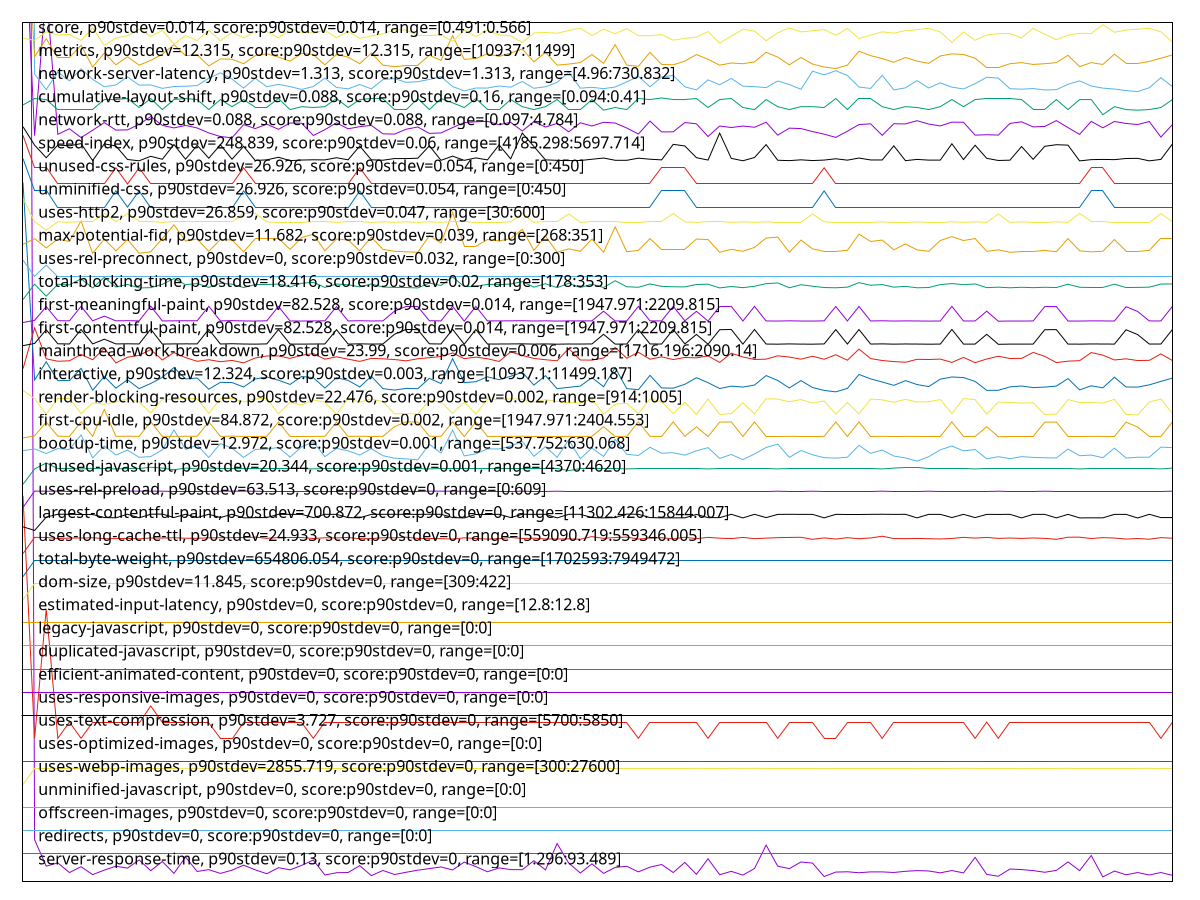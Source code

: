 reset
set terminal svg size 640, 4440 enhanced background rgb 'white'
set output "reprap/correlation/pages+cached/correlation.svg"

$serverResponseTimeP90Stdev013ScoreP90Stdev0Range129693489 <<EOF
0 119.93116883116885
1 1.8077922077922082
2 0.6649350649350649
3 0.805194805194805
4 0.3870129870129869
5 0.6415584415584418
6 0.2974025974025974
7 0.49350649350649356
8 0.6636363636363637
9 0.5792207792207793
10 0.933766233766234
11 0.468831168831169
12 0.8662337662337665
13 0.35064935064935054
14 1.0610389610389612
15 0.43376623376623374
16 0.5142857142857143
17 0.3493506493506494
18 0.49090909090909096
19 0.7077922077922079
20 0.503896103896104
21 0.33636363636363636
22 0.5974025974025976
23 0.5051948051948051
24 0.6974025974025972
25 0.9298701298701295
26 0.28181818181818175
27 0.37922077922077946
28 0.38961038961038985
29 0.6870129870129874
30 0.25454545454545463
31 0.4779220779220779
32 0.3025974025974026
33 0.40000000000000024
34 0.4896103896103898
35 0.5584415584415585
36 0.6298701298701299
37 0.4999999999999999
38 0.8402597402597405
39 0.6441558441558444
40 0.42207792207792216
41 0.5883116883116886
42 0.5155844155844155
43 0.5103896103896106
44 0.9000000000000001
45 0.5012987012987014
46 1.642857142857143
47 0.7987012987012989
48 0.36623376623376613
49 0.7636363636363637
50 0.35064935064935054
51 0.6090909090909091
52 0.6584415584415585
53 0.41688311688311697
54 0.6220779220779221
55 0.7363636363636361
56 0.3896103896103895
57 0.8272727272727272
58 0.3103896103896104
59 0.9844155844155849
60 0.2935064935064933
61 0.44025974025974013
62 0.27662337662337655
63 0.5623376623376626
64 1.5766233766233766
65 0.6636363636363637
66 0.5571428571428572
67 0.8467532467532466
68 0.7961038961038962
69 0.21428571428571416
70 0.4077922077922077
71 0.42077922077922103
72 0.3792207792207791
73 0.41688311688311697
74 0.4155844155844155
75 0.390909090909091
76 0.44155844155844154
77 0.4714285714285716
78 0.4558441558441557
79 0.37532467532467506
80 0.4740259740259739
81 0.37142857142857133
82 1.0441558441558445
83 0.3077922077922078
84 0.22857142857142862
85 0.54025974025974
86 0.5155844155844158
87 0.47272727272727244
88 0.3999999999999999
89 0.4818181818181817
90 0.848051948051948
91 0.4714285714285716
92 1.1259740259740258
93 0.2
94 0.4519480519480522
95 0.290909090909091
96 0.38831168831168805
97 0.2805194805194806
98 0.3883116883116884
99 0.26623376623376616
EOF

$redirectsP90Stdev0ScoreP90Stdev0Range00 <<EOF
0 1.2
1 1.2
2 1.2
3 1.2
4 1.2
5 1.2
6 1.2
7 1.2
8 1.2
9 1.2
10 1.2
11 1.2
12 1.2
13 1.2
14 1.2
15 1.2
16 1.2
17 1.2
18 1.2
19 1.2
20 1.2
21 1.2
22 1.2
23 1.2
24 1.2
25 1.2
26 1.2
27 1.2
28 1.2
29 1.2
30 1.2
31 1.2
32 1.2
33 1.2
34 1.2
35 1.2
36 1.2
37 1.2
38 1.2
39 1.2
40 1.2
41 1.2
42 1.2
43 1.2
44 1.2
45 1.2
46 1.2
47 1.2
48 1.2
49 1.2
50 1.2
51 1.2
52 1.2
53 1.2
54 1.2
55 1.2
56 1.2
57 1.2
58 1.2
59 1.2
60 1.2
61 1.2
62 1.2
63 1.2
64 1.2
65 1.2
66 1.2
67 1.2
68 1.2
69 1.2
70 1.2
71 1.2
72 1.2
73 1.2
74 1.2
75 1.2
76 1.2
77 1.2
78 1.2
79 1.2
80 1.2
81 1.2
82 1.2
83 1.2
84 1.2
85 1.2
86 1.2
87 1.2
88 1.2
89 1.2
90 1.2
91 1.2
92 1.2
93 1.2
94 1.2
95 1.2
96 1.2
97 1.2
98 1.2
99 1.2
EOF

$offscreenImagesP90Stdev0ScoreP90Stdev0Range00 <<EOF
0 2.2
1 2.2
2 2.2
3 2.2
4 2.2
5 2.2
6 2.2
7 2.2
8 2.2
9 2.2
10 2.2
11 2.2
12 2.2
13 2.2
14 2.2
15 2.2
16 2.2
17 2.2
18 2.2
19 2.2
20 2.2
21 2.2
22 2.2
23 2.2
24 2.2
25 2.2
26 2.2
27 2.2
28 2.2
29 2.2
30 2.2
31 2.2
32 2.2
33 2.2
34 2.2
35 2.2
36 2.2
37 2.2
38 2.2
39 2.2
40 2.2
41 2.2
42 2.2
43 2.2
44 2.2
45 2.2
46 2.2
47 2.2
48 2.2
49 2.2
50 2.2
51 2.2
52 2.2
53 2.2
54 2.2
55 2.2
56 2.2
57 2.2
58 2.2
59 2.2
60 2.2
61 2.2
62 2.2
63 2.2
64 2.2
65 2.2
66 2.2
67 2.2
68 2.2
69 2.2
70 2.2
71 2.2
72 2.2
73 2.2
74 2.2
75 2.2
76 2.2
77 2.2
78 2.2
79 2.2
80 2.2
81 2.2
82 2.2
83 2.2
84 2.2
85 2.2
86 2.2
87 2.2
88 2.2
89 2.2
90 2.2
91 2.2
92 2.2
93 2.2
94 2.2
95 2.2
96 2.2
97 2.2
98 2.2
99 2.2
EOF

$unminifiedJavascriptP90Stdev0ScoreP90Stdev0Range00 <<EOF
0 3.2
1 3.2
2 3.2
3 3.2
4 3.2
5 3.2
6 3.2
7 3.2
8 3.2
9 3.2
10 3.2
11 3.2
12 3.2
13 3.2
14 3.2
15 3.2
16 3.2
17 3.2
18 3.2
19 3.2
20 3.2
21 3.2
22 3.2
23 3.2
24 3.2
25 3.2
26 3.2
27 3.2
28 3.2
29 3.2
30 3.2
31 3.2
32 3.2
33 3.2
34 3.2
35 3.2
36 3.2
37 3.2
38 3.2
39 3.2
40 3.2
41 3.2
42 3.2
43 3.2
44 3.2
45 3.2
46 3.2
47 3.2
48 3.2
49 3.2
50 3.2
51 3.2
52 3.2
53 3.2
54 3.2
55 3.2
56 3.2
57 3.2
58 3.2
59 3.2
60 3.2
61 3.2
62 3.2
63 3.2
64 3.2
65 3.2
66 3.2
67 3.2
68 3.2
69 3.2
70 3.2
71 3.2
72 3.2
73 3.2
74 3.2
75 3.2
76 3.2
77 3.2
78 3.2
79 3.2
80 3.2
81 3.2
82 3.2
83 3.2
84 3.2
85 3.2
86 3.2
87 3.2
88 3.2
89 3.2
90 3.2
91 3.2
92 3.2
93 3.2
94 3.2
95 3.2
96 3.2
97 3.2
98 3.2
99 3.2
EOF

$usesWebpImagesP90Stdev2855719ScoreP90Stdev0Range30027600 <<EOF
0 4.2
1 4.9
2 4.9
3 4.9
4 4.9
5 4.9
6 4.9
7 4.8961538461538465
8 4.8961538461538465
9 4.9
10 4.8961538461538465
11 4.9
12 4.9
13 4.8961538461538465
14 4.9
15 4.8961538461538465
16 4.9
17 4.8961538461538465
18 4.9
19 4.8961538461538465
20 4.8961538461538465
21 4.8961538461538465
22 4.9
23 4.9
24 4.9
25 4.8961538461538465
26 4.9
27 4.9
28 4.8961538461538465
29 4.8961538461538465
30 4.9
31 4.9
32 4.9
33 4.9
34 4.9
35 4.9
36 4.9
37 4.8961538461538465
38 4.8961538461538465
39 4.9
40 4.9
41 4.9
42 4.8961538461538465
43 4.9
44 4.9
45 4.9
46 4.896410256410256
47 4.9
48 4.9
49 4.8961538461538465
50 4.8961538461538465
51 4.8961538461538465
52 4.9
53 4.9
54 4.8961538461538465
55 4.8961538461538465
56 4.8961538461538465
57 4.8961538461538465
58 4.9
59 4.8961538461538465
60 4.8961538461538465
61 4.9
62 4.8961538461538465
63 4.9
64 4.8961538461538465
65 4.9
66 4.9
67 4.9
68 4.9
69 4.8961538461538465
70 4.9
71 4.9
72 4.9
73 4.9
74 4.9
75 4.9
76 4.9
77 4.8961538461538465
78 4.9
79 4.9
80 4.8961538461538465
81 4.9
82 4.8961538461538465
83 4.9
84 4.9
85 4.9
86 4.8961538461538465
87 4.9
88 4.9
89 4.8961538461538465
90 4.9
91 4.8961538461538465
92 4.8961538461538465
93 4.8961538461538465
94 4.9
95 4.9
96 4.8961538461538465
97 4.9
98 4.8961538461538465
99 4.8961538461538465
EOF

$usesOptimizedImagesP90Stdev0ScoreP90Stdev0Range00 <<EOF
0 5.2
1 5.2
2 5.2
3 5.2
4 5.2
5 5.2
6 5.2
7 5.2
8 5.2
9 5.2
10 5.2
11 5.2
12 5.2
13 5.2
14 5.2
15 5.2
16 5.2
17 5.2
18 5.2
19 5.2
20 5.2
21 5.2
22 5.2
23 5.2
24 5.2
25 5.2
26 5.2
27 5.2
28 5.2
29 5.2
30 5.2
31 5.2
32 5.2
33 5.2
34 5.2
35 5.2
36 5.2
37 5.2
38 5.2
39 5.2
40 5.2
41 5.2
42 5.2
43 5.2
44 5.2
45 5.2
46 5.2
47 5.2
48 5.2
49 5.2
50 5.2
51 5.2
52 5.2
53 5.2
54 5.2
55 5.2
56 5.2
57 5.2
58 5.2
59 5.2
60 5.2
61 5.2
62 5.2
63 5.2
64 5.2
65 5.2
66 5.2
67 5.2
68 5.2
69 5.2
70 5.2
71 5.2
72 5.2
73 5.2
74 5.2
75 5.2
76 5.2
77 5.2
78 5.2
79 5.2
80 5.2
81 5.2
82 5.2
83 5.2
84 5.2
85 5.2
86 5.2
87 5.2
88 5.2
89 5.2
90 5.2
91 5.2
92 5.2
93 5.2
94 5.2
95 5.2
96 5.2
97 5.2
98 5.2
99 5.2
EOF

$usesTextCompressionP90Stdev3727ScoreP90Stdev0Range57005850 <<EOF
0 16.7
1 6.2
2 11.8
3 6.2
4 6.9
5 6.2
6 6.9
7 6.9
8 6.9
9 6.9
10 6.9
11 7.6
12 6.9
13 6.9
14 6.9
15 6.9
16 6.9
17 6.2
18 6.2
19 6.9
20 6.9
21 6.9
22 6.9
23 6.9
24 6.9
25 6.2
26 6.9
27 6.9
28 6.9
29 6.9
30 6.9
31 6.9
32 6.9
33 6.9
34 6.9
35 6.9
36 6.9
37 6.9
38 6.9
39 6.9
40 6.9
41 6.9
42 6.9
43 6.9
44 6.9
45 6.9
46 6.9
47 6.9
48 6.9
49 6.9
50 6.9
51 6.9
52 6.9
53 6.2
54 6.9
55 6.9
56 6.9
57 6.9
58 6.9
59 6.2
60 6.9
61 6.9
62 6.9
63 6.9
64 6.9
65 6.2
66 6.9
67 6.9
68 6.9
69 6.2
70 6.2
71 6.9
72 6.9
73 6.9
74 6.2
75 6.9
76 6.9
77 6.9
78 6.9
79 6.9
80 6.9
81 6.9
82 6.2
83 6.9
84 6.2
85 6.9
86 6.9
87 6.9
88 6.9
89 6.9
90 6.9
91 6.9
92 6.9
93 6.9
94 6.9
95 6.9
96 6.9
97 6.9
98 6.2
99 6.9
EOF

$usesResponsiveImagesP90Stdev0ScoreP90Stdev0Range00 <<EOF
0 7.2
1 7.2
2 7.2
3 7.2
4 7.2
5 7.2
6 7.2
7 7.2
8 7.2
9 7.2
10 7.2
11 7.2
12 7.2
13 7.2
14 7.2
15 7.2
16 7.2
17 7.2
18 7.2
19 7.2
20 7.2
21 7.2
22 7.2
23 7.2
24 7.2
25 7.2
26 7.2
27 7.2
28 7.2
29 7.2
30 7.2
31 7.2
32 7.2
33 7.2
34 7.2
35 7.2
36 7.2
37 7.2
38 7.2
39 7.2
40 7.2
41 7.2
42 7.2
43 7.2
44 7.2
45 7.2
46 7.2
47 7.2
48 7.2
49 7.2
50 7.2
51 7.2
52 7.2
53 7.2
54 7.2
55 7.2
56 7.2
57 7.2
58 7.2
59 7.2
60 7.2
61 7.2
62 7.2
63 7.2
64 7.2
65 7.2
66 7.2
67 7.2
68 7.2
69 7.2
70 7.2
71 7.2
72 7.2
73 7.2
74 7.2
75 7.2
76 7.2
77 7.2
78 7.2
79 7.2
80 7.2
81 7.2
82 7.2
83 7.2
84 7.2
85 7.2
86 7.2
87 7.2
88 7.2
89 7.2
90 7.2
91 7.2
92 7.2
93 7.2
94 7.2
95 7.2
96 7.2
97 7.2
98 7.2
99 7.2
EOF

$efficientAnimatedContentP90Stdev0ScoreP90Stdev0Range00 <<EOF
0 8.2
1 8.2
2 8.2
3 8.2
4 8.2
5 8.2
6 8.2
7 8.2
8 8.2
9 8.2
10 8.2
11 8.2
12 8.2
13 8.2
14 8.2
15 8.2
16 8.2
17 8.2
18 8.2
19 8.2
20 8.2
21 8.2
22 8.2
23 8.2
24 8.2
25 8.2
26 8.2
27 8.2
28 8.2
29 8.2
30 8.2
31 8.2
32 8.2
33 8.2
34 8.2
35 8.2
36 8.2
37 8.2
38 8.2
39 8.2
40 8.2
41 8.2
42 8.2
43 8.2
44 8.2
45 8.2
46 8.2
47 8.2
48 8.2
49 8.2
50 8.2
51 8.2
52 8.2
53 8.2
54 8.2
55 8.2
56 8.2
57 8.2
58 8.2
59 8.2
60 8.2
61 8.2
62 8.2
63 8.2
64 8.2
65 8.2
66 8.2
67 8.2
68 8.2
69 8.2
70 8.2
71 8.2
72 8.2
73 8.2
74 8.2
75 8.2
76 8.2
77 8.2
78 8.2
79 8.2
80 8.2
81 8.2
82 8.2
83 8.2
84 8.2
85 8.2
86 8.2
87 8.2
88 8.2
89 8.2
90 8.2
91 8.2
92 8.2
93 8.2
94 8.2
95 8.2
96 8.2
97 8.2
98 8.2
99 8.2
EOF

$duplicatedJavascriptP90Stdev0ScoreP90Stdev0Range00 <<EOF
0 9.2
1 9.2
2 9.2
3 9.2
4 9.2
5 9.2
6 9.2
7 9.2
8 9.2
9 9.2
10 9.2
11 9.2
12 9.2
13 9.2
14 9.2
15 9.2
16 9.2
17 9.2
18 9.2
19 9.2
20 9.2
21 9.2
22 9.2
23 9.2
24 9.2
25 9.2
26 9.2
27 9.2
28 9.2
29 9.2
30 9.2
31 9.2
32 9.2
33 9.2
34 9.2
35 9.2
36 9.2
37 9.2
38 9.2
39 9.2
40 9.2
41 9.2
42 9.2
43 9.2
44 9.2
45 9.2
46 9.2
47 9.2
48 9.2
49 9.2
50 9.2
51 9.2
52 9.2
53 9.2
54 9.2
55 9.2
56 9.2
57 9.2
58 9.2
59 9.2
60 9.2
61 9.2
62 9.2
63 9.2
64 9.2
65 9.2
66 9.2
67 9.2
68 9.2
69 9.2
70 9.2
71 9.2
72 9.2
73 9.2
74 9.2
75 9.2
76 9.2
77 9.2
78 9.2
79 9.2
80 9.2
81 9.2
82 9.2
83 9.2
84 9.2
85 9.2
86 9.2
87 9.2
88 9.2
89 9.2
90 9.2
91 9.2
92 9.2
93 9.2
94 9.2
95 9.2
96 9.2
97 9.2
98 9.2
99 9.2
EOF

$legacyJavascriptP90Stdev0ScoreP90Stdev0Range00 <<EOF
0 10.2
1 10.2
2 10.2
3 10.2
4 10.2
5 10.2
6 10.2
7 10.2
8 10.2
9 10.2
10 10.2
11 10.2
12 10.2
13 10.2
14 10.2
15 10.2
16 10.2
17 10.2
18 10.2
19 10.2
20 10.2
21 10.2
22 10.2
23 10.2
24 10.2
25 10.2
26 10.2
27 10.2
28 10.2
29 10.2
30 10.2
31 10.2
32 10.2
33 10.2
34 10.2
35 10.2
36 10.2
37 10.2
38 10.2
39 10.2
40 10.2
41 10.2
42 10.2
43 10.2
44 10.2
45 10.2
46 10.2
47 10.2
48 10.2
49 10.2
50 10.2
51 10.2
52 10.2
53 10.2
54 10.2
55 10.2
56 10.2
57 10.2
58 10.2
59 10.2
60 10.2
61 10.2
62 10.2
63 10.2
64 10.2
65 10.2
66 10.2
67 10.2
68 10.2
69 10.2
70 10.2
71 10.2
72 10.2
73 10.2
74 10.2
75 10.2
76 10.2
77 10.2
78 10.2
79 10.2
80 10.2
81 10.2
82 10.2
83 10.2
84 10.2
85 10.2
86 10.2
87 10.2
88 10.2
89 10.2
90 10.2
91 10.2
92 10.2
93 10.2
94 10.2
95 10.2
96 10.2
97 10.2
98 10.2
99 10.2
EOF

$estimatedInputLatencyP90Stdev0ScoreP90Stdev0Range128128 <<EOF
0 11.2
1 11.2
2 11.2
3 11.2
4 11.2
5 11.2
6 11.2
7 11.2
8 11.2
9 11.2
10 11.2
11 11.2
12 11.2
13 11.2
14 11.2
15 11.2
16 11.2
17 11.2
18 11.2
19 11.2
20 11.2
21 11.2
22 11.2
23 11.2
24 11.2
25 11.2
26 11.2
27 11.2
28 11.2
29 11.2
30 11.2
31 11.2
32 11.2
33 11.2
34 11.2
35 11.2
36 11.2
37 11.2
38 11.2
39 11.2
40 11.2
41 11.2
42 11.2
43 11.2
44 11.2
45 11.2
46 11.2
47 11.2
48 11.2
49 11.2
50 11.2
51 11.2
52 11.2
53 11.2
54 11.2
55 11.2
56 11.2
57 11.2
58 11.2
59 11.2
60 11.2
61 11.2
62 11.2
63 11.2
64 11.2
65 11.2
66 11.2
67 11.2
68 11.2
69 11.2
70 11.2
71 11.2
72 11.2
73 11.2
74 11.2
75 11.2
76 11.2
77 11.2
78 11.2
79 11.2
80 11.2
81 11.2
82 11.2
83 11.2
84 11.2
85 11.2
86 11.2
87 11.2
88 11.2
89 11.2
90 11.2
91 11.2
92 11.2
93 11.2
94 11.2
95 11.2
96 11.2
97 11.2
98 11.2
99 11.2
EOF

$domSizeP90Stdev11845ScoreP90Stdev0Range309422 <<EOF
0 12.2
1 12.899999999999999
2 12.899999999999999
3 12.899999999999999
4 12.899999999999999
5 12.899999999999999
6 12.899999999999999
7 12.899999999999999
8 12.899999999999999
9 12.899999999999999
10 12.899999999999999
11 12.899999999999999
12 12.899999999999999
13 12.899999999999999
14 12.899999999999999
15 12.899999999999999
16 12.899999999999999
17 12.899999999999999
18 12.899999999999999
19 12.899999999999999
20 12.899999999999999
21 12.899999999999999
22 12.899999999999999
23 12.899999999999999
24 12.899999999999999
25 12.899999999999999
26 12.899999999999999
27 12.899999999999999
28 12.899999999999999
29 12.899999999999999
30 12.899999999999999
31 12.899999999999999
32 12.899999999999999
33 12.899999999999999
34 12.899999999999999
35 12.899999999999999
36 12.899999999999999
37 12.899999999999999
38 12.899999999999999
39 12.899999999999999
40 12.899999999999999
41 12.899999999999999
42 12.899999999999999
43 12.899999999999999
44 12.899999999999999
45 12.899999999999999
46 12.899999999999999
47 12.899999999999999
48 12.899999999999999
49 12.899999999999999
50 12.899999999999999
51 12.899999999999999
52 12.899999999999999
53 12.899999999999999
54 12.899999999999999
55 12.899999999999999
56 12.899999999999999
57 12.899999999999999
58 12.899999999999999
59 12.899999999999999
60 12.899999999999999
61 12.899999999999999
62 12.899999999999999
63 12.899999999999999
64 12.899999999999999
65 12.899999999999999
66 12.899999999999999
67 12.899999999999999
68 12.899999999999999
69 12.899999999999999
70 12.899999999999999
71 12.899999999999999
72 12.899999999999999
73 12.899999999999999
74 12.899999999999999
75 12.899999999999999
76 12.899999999999999
77 12.899999999999999
78 12.899999999999999
79 12.899999999999999
80 12.899999999999999
81 12.899999999999999
82 12.899999999999999
83 12.899999999999999
84 12.899999999999999
85 12.899999999999999
86 12.899999999999999
87 12.899999999999999
88 12.899999999999999
89 12.899999999999999
90 12.899999999999999
91 12.899999999999999
92 12.899999999999999
93 12.899999999999999
94 12.899999999999999
95 12.899999999999999
96 12.899999999999999
97 12.899999999999999
98 12.899999999999999
99 12.899999999999999
EOF

$totalByteWeightP90Stdev654806054ScoreP90Stdev0Range17025937949472 <<EOF
0 13.2
1 13.89983415691925
2 13.899998991494778
3 13.899998655326371
4 13.899998095045694
5 13.899996750372067
6 13.899999327663185
7 13.899998095045694
8 13.899997198596608
9 13.899998319157964
10 13.899995741866846
11 13.900001120561356
12 13.899998207101829
13 13.899999775887729
14 13.89999663831593
15 13.89999742270888
16 13.899998655326371
17 13.899998879438643
18 13.899999663831592
19 13.900000672336812
20 13.900000112056135
21 13.899999999999999
22 13.899997870933422
23 13.90000022411227
24 13.899999551775457
25 13.89999663831593
26 13.899996190091388
27 13.899999999999999
28 13.899999103550915
29 13.899996078035251
30 13.899998655326371
31 13.90000100850522
32 13.899999887943864
33 13.900000560280677
34 13.89999742270888
35 13.899995629810709
36 13.899997870933422
37 13.899998095045694
38 13.899998879438643
39 13.899998655326371
40 13.899996526259795
41 13.900000336168405
42 13.899998319157964
43 13.899999663831592
44 13.899999439719322
45 13.900001120561356
46 13.899997758877287
47 13.899998543270236
48 13.899999327663185
49 13.899997534765015
50 13.899998431214101
51 13.899998879438643
52 13.899999887943864
53 13.899999775887729
54 13.89999663831593
55 13.899999887943864
56 13.899997086540473
57 13.89999641420366
58 13.899998767382508
59 13.899999999999999
60 13.899998655326371
61 13.899998991494778
62 13.899999551775457
63 13.899996862428202
64 13.899998767382508
65 13.899998319157964
66 13.899999999999999
67 13.900000560280677
68 13.89999506953003
69 13.899999327663185
70 13.899999999999999
71 13.899999327663185
72 13.899998095045694
73 13.899998655326371
74 13.90000078439295
75 13.89999764682115
76 13.899996190091388
77 13.899999327663185
78 13.899996974484337
79 13.899996526259795
80 13.89999742270888
81 13.899998991494778
82 13.899998991494778
83 13.899998319157964
84 13.89999764682115
85 13.899997982989557
86 13.899997758877287
87 13.89999641420366
88 13.899997310652743
89 13.899996526259795
90 13.899999887943864
91 13.899998543270236
92 13.89999921560705
93 13.89999764682115
94 13.899998879438643
95 13.899998207101829
96 13.899997758877287
97 13.89999921560705
98 13.899999999999999
99 13.899998767382508
EOF

$usesLongCacheTtlP90Stdev24933ScoreP90Stdev0Range559090719559346005 <<EOF
0 14.2
1 14.899414359850926
2 14.896477956862128
3 14.847727105453618
4 14.869162027047361
5 14.871517711232732
6 14.882371739375579
7 14.84392837277223
8 14.845976746800593
9 14.856238572999485
10 14.833625809313057
11 14.87441876583538
12 14.870639251009122
13 14.88296394131919
14 14.861821839799642
15 14.859152751190866
16 14.878565078405915
17 14.884428041691875
18 14.887069984157586
19 14.892374920965677
20 14.909689309638894
21 14.856531393074365
22 14.891189150585058
23 14.896188143729535
24 14.896181782981342
25 14.849770284181181
26 14.88091420079709
27 14.875381478040708
28 14.897052113871018
29 14.839488772599017
30 14.84834918652777
31 14.883263323187922
32 14.879144156760793
33 14.907325423210436
34 14.85331830054205
35 14.8527247321047
36 14.84319766283195
37 14.828054025653087
38 14.878817628748312
39 14.848612127471768
40 14.825101218178116
41 14.841857580373121
42 14.897330911390881
43 14.850369047918988
44 14.862700300023594
45 14.82923350819432
46 14.83011169446312
47 14.83628087536716
48 14.818066974594007
49 14.933077768558086
50 14.854203322559856
51 14.892410974927323
52 14.912324690310067
53 14.825114341766849
54 14.877686618182304
55 14.886191523933975
56 14.83361924751852
57 14.905884015162968
58 14.842487202771775
59 14.899999999999999
60 14.864164400396279
61 14.845685293219452
62 14.897937135889165
63 14.84302886067161
64 14.866922158533104
65 14.887047759360168
66 14.897065237459751
67 14.903221020820247
68 14.815138773847956
69 14.876764607329115
70 14.826884385803146
71 14.88677716408305
72 14.84097912014951
73 14.87416758198672
74 14.949624390286472
75 14.84889182395757
76 14.843020658428525
77 14.854013194567699
78 14.84114792231019
79 14.830398226698271
80 14.851838069638003
81 14.900349925912849
82 14.868281926375202
83 14.897987679933284
84 14.854964326664149
85 14.872160457220462
86 14.853596630534115
87 14.874725608464589
88 14.856259624876495
89 14.816609436015518
90 14.906331147315713
91 14.907919265602255
92 14.849749699832312
93 14.887948444381196
94 14.87033330734585
95 14.826877824008609
96 14.850049081701046
97 14.819365480794643
98 14.889711926623297
99 14.862412401294705
EOF

$largestContentfulPaintP90Stdev700872ScoreP90Stdev0Range1130242615844007 <<EOF
0 15.355424983099248
1 15.2
2 15.775889422997567
3 15.901204724519747
4 15.898236116423497
5 15.89911844855511
6 15.899159231629394
7 15.757757005860325
8 15.74579032753243
9 15.901412918054392
10 15.745363401192407
11 15.901758512451863
12 15.909028509206884
13 15.757954816261588
14 15.900095712191945
15 15.75819806262999
16 15.899999999999999
17 15.756463298668166
18 15.901646405838786
19 15.744276162217242
20 15.7533539795974
21 15.757823660892528
22 15.897270687997349
23 15.896118956492195
24 15.89559986227794
25 15.756150727318976
26 15.898956940086354
27 15.895114025317984
28 15.755063261944663
29 15.74726407669609
30 15.896389948466647
31 15.898418328704084
32 15.897544584126399
33 15.898709212576176
34 15.895442382152662
35 15.901053708480514
36 15.89797886453533
37 15.75816157333267
38 15.740656195962538
39 15.897632551906076
40 15.897613503150094
41 15.897728576372709
42 15.757237958487273
43 15.900709394409265
44 15.896324120962365
45 15.899248573417697
46 15.74183475186341
47 15.897801180237725
48 15.897352535193134
49 15.757071016438942
50 15.743215326066968
51 15.755025601617263
52 15.909110379823272
53 15.898276306175875
54 15.7566795176623
55 15.744000993568836
56 15.745479918685456
57 15.745886601818812
58 15.894199841168172
59 15.753504667748208
60 15.753227789395883
61 15.898438220601726
62 15.741960606369636
63 15.897916378370214
64 15.754826994915543
65 15.895003542533285
66 15.898505859299197
67 15.895819797340867
68 15.894844969446599
69 15.745243909282953
70 15.896215636735674
71 15.89724854772195
72 15.897204829265599
73 15.89647907166267
74 15.90055397529693
75 15.895207676496986
76 15.89779861958528
77 15.743261363162881
78 15.894890218048923
79 15.896374147367421
80 15.75734157122883
81 15.896247644891218
82 15.755096472357756
83 15.896164579824147
84 15.892462875669795
85 15.896770330264388
86 15.743005586772615
87 15.896812643484642
88 15.895029867289502
89 15.742283553045343
90 15.896219571396745
91 15.742367812563096
92 15.745391037502317
93 15.744289925724127
94 15.89621095261535
95 15.894207897855129
96 15.738710349925201
97 15.89805265504416
98 15.755842605884094
99 15.757890362765936
EOF

$usesRelPreloadP90Stdev63513ScoreP90Stdev0Range0609 <<EOF
0 16.2
1 16.902306425041186
2 16.89769357495881
3 16.9
4 16.898846787479407
5 16.898846787479407
6 16.898846787479407
7 16.898846787479407
8 16.898846787479407
9 16.9
10 16.898846787479407
11 16.9
12 16.898846787479407
13 16.9
14 16.9
15 16.9
16 16.9
17 16.898846787479407
18 16.9
19 16.898846787479407
20 16.89769357495881
21 16.898846787479407
22 16.898846787479407
23 16.898846787479407
24 16.898846787479407
25 16.898846787479407
26 16.898846787479407
27 16.898846787479407
28 16.898846787479407
29 16.9
30 16.898846787479407
31 16.898846787479407
32 16.898846787479407
33 16.898846787479407
34 16.898846787479407
35 16.9
36 16.898846787479407
37 16.9
38 16.89769357495881
39 16.898846787479407
40 16.898846787479407
41 16.898846787479407
42 16.898846787479407
43 16.9
44 16.898846787479407
45 16.898846787479407
46 16.89769357495881
47 16.898846787479407
48 16.898846787479407
49 16.898846787479407
50 16.898846787479407
51 16.898846787479407
52 16.898846787479407
53 16.898846787479407
54 16.898846787479407
55 16.898846787479407
56 16.898846787479407
57 16.898846787479407
58 16.89769357495881
59 16.89769357495881
60 16.89769357495881
61 16.898846787479407
62 16.898846787479407
63 16.898846787479407
64 16.898846787479407
65 16.89769357495881
66 16.898846787479407
67 16.898846787479407
68 16.89769357495881
69 16.898846787479407
70 16.898846787479407
71 16.898846787479407
72 16.898846787479407
73 16.898846787479407
74 16.9
75 16.898846787479407
76 16.898846787479407
77 16.898846787479407
78 16.89769357495881
79 16.898846787479407
80 16.898846787479407
81 16.898846787479407
82 16.898846787479407
83 16.898846787479407
84 16.89769357495881
85 16.898846787479407
86 16.898846787479407
87 16.898846787479407
88 16.89769357495881
89 16.898846787479407
90 16.898846787479407
91 16.898846787479407
92 16.898846787479407
93 16.898846787479407
94 16.898846787479407
95 16.89769357495881
96 16.89769357495881
97 16.898846787479407
98 16.898846787479407
99 16.9
EOF

$unusedJavascriptP90Stdev20344ScoreP90Stdev0001Range43704620 <<EOF
0 17.2
1 17.86315789473684
2 18.121052631578948
3 17.9
4 17.9
5 17.86315789473684
6 17.9
7 17.9
8 17.86315789473684
9 17.9
10 17.9
11 17.936842105263157
12 17.9
13 17.826315789473682
14 17.9
15 17.86315789473684
16 17.9
17 17.86315789473684
18 17.86315789473684
19 17.9
20 17.9
21 17.9
22 17.9
23 17.9
24 17.9
25 17.86315789473684
26 17.9
27 17.9
28 17.9
29 17.9
30 17.9
31 17.9
32 17.86315789473684
33 17.9
34 17.9
35 17.86315789473684
36 17.9
37 17.9
38 17.9
39 17.9
40 17.9
41 17.9
42 17.9
43 17.9
44 17.9
45 17.9
46 17.9
47 17.789473684210524
48 17.9
49 17.9
50 17.9
51 17.9
52 17.86315789473684
53 17.9
54 17.9
55 17.86315789473684
56 17.86315789473684
57 17.9
58 17.9
59 17.86315789473684
60 17.9
61 17.9
62 17.9
63 17.9
64 17.9
65 17.86315789473684
66 17.9
67 17.9
68 17.86315789473684
69 17.86315789473684
70 17.9
71 17.9
72 17.9
73 17.9
74 17.86315789473684
75 17.9
76 17.936842105263157
77 17.936842105263157
78 17.9
79 17.9
80 17.9
81 17.9
82 17.86315789473684
83 17.9
84 17.9
85 17.9
86 17.9
87 17.9
88 17.9
89 17.9
90 17.9
91 17.86315789473684
92 17.9
93 17.9
94 17.9
95 17.9
96 17.9
97 17.9
98 17.86315789473684
99 17.9
EOF

$bootupTimeP90Stdev12972ScoreP90Stdev0001Range537752630068 <<EOF
0 18.655248849853617
1 18.727210372229184
2 18.52941865328314
3 18.742551233793392
4 18.706833960685902
5 19.333115851108325
6 18.340292764533668
7 18.863404433291507
8 18.4650104558762
9 18.67878711836052
10 18.36482643245504
11 18.39790882475951
12 18.68915098285236
13 19.551342534504386
14 18.7064826432455
15 18.9
16 18.3565704726056
17 18.962183186951062
18 18.76316185696361
19 18.361547469677955
20 18.7056043496445
21 18.722877457130906
22 18.792672521957343
23 18.37595148473442
24 18.818025930572976
25 19.03912170639899
26 18.39275616896696
27 18.75004600585529
28 18.64617314930991
29 18.463663739021328
30 18.74003345880384
31 18.435089920535336
32 18.32793810121288
33 18.298134671685485
34 18.256796319531574
35 18.931442910915933
36 18.552020075282307
37 19.54162275198661
38 18.426365537432037
39 18.515190296946884
40 18.73084065244667
41 18.728088665830192
42 18.849937264742785
43 19.056570472605607
44 18.40979506482643
45 18.829268088665827
46 18.36500209117524
47 19.122793810121287
48 18.306566290255123
49 18.768080301129235
50 18.4031200334588
51 19.143228774571302
52 18.49867837724801
53 18.443755750731903
54 18.800401505646175
55 18.54230029276453
56 18.562969468841487
57 18.457925554161434
58 18.646407360936845
59 18.783831033040567
60 18.318569636135503
61 18.488314512756165
62 18.265754914261812
63 18.508866583019653
64 18.788983688833127
65 18.93805938937683
66 18.36102049351735
67 18.66204098703471
68 18.474086156419904
69 18.350539523212042
70 18.330514429109154
71 18.367812630698452
72 18.88278544542032
73 18.53720618987871
74 18.680719364282727
75 18.42121288163948
76 18.33830196570472
77 18.2
78 18.390882475951482
79 18.689560853199502
80 18.8543287327478
81 18.64488498536177
82 18.702091175240483
83 18.30035968214136
84 18.392463404433293
85 18.309552488498532
86 18.393283145127555
87 18.362952739439564
88 18.34544542032622
89 18.33759933082392
90 18.721940610623165
91 18.434387285654537
92 18.463195315767457
93 18.349017147636964
94 18.76427436219155
95 18.335725637808444
96 18.367519866164784
97 18.37074027603513
98 18.807544960267666
99 18.784299456294434
EOF

$firstCpuIdleP90Stdev84872ScoreP90Stdev0002Range19479712404553 <<EOF
0 19.2
1 19.296266905439214
2 19.887342503806067
3 19.280045279459404
4 19.272982939401906
5 19.902433054005368
6 19.274710139184734
7 20.438585896595498
8 19.274874531059773
9 19.28011445425831
10 19.2730046412996
11 19.9103138268797
12 19.269446886446175
13 19.275375302349094
14 19.277104129774248
15 19.276628315667278
16 19.90423987262536
17 19.27152023149724
18 19.28253448712506
19 19.270441647181784
20 19.26533817466501
21 19.275583640566968
22 19.89617748199469
23 19.26902207179879
24 19.265888317771587
25 19.270530896236057
26 19.27408620962599
27 19.890583817863725
28 19.26854408750205
29 19.278378573716406
30 19.268507465549693
31 19.273241463258202
32 19.69510275364141
33 19.900023058266303
34 19.89119309864152
35 19.278660427112722
36 19.27147601388069
37 19.90388491096118
38 19.261711787560124
39 19.897718723641642
40 19.270539848268854
41 19.271257095987686
42 19.274261994997325
43 19.278525061525848
44 19.26701654517802
45 19.27418305434446
46 19.263656548867345
47 19.271500699789314
48 19.269970173454354
49 19.27317961284977
50 19.691288916395184
51 19.267029295042917
52 19.270593560465652
53 19.90011624078953
54 19.273326371932935
55 19.26983480786748
56 19.9
57 19.27517157578448
58 19.684634843288077
59 19.264065900912623
60 19.888089049086787
61 19.90009277561265
62 19.266471013724704
63 19.898544752122667
64 19.268944216240808
65 19.264744899036764
66 19.275083411825094
67 19.266562704242467
68 19.264374610407337
69 19.27440929662793
70 19.893978537210714
71 19.269676926561747
72 19.896048220066543
73 19.269024241988557
74 19.27659440645213
75 19.26524322886259
76 19.27215040035157
77 19.268692474227542
78 19.263775909304666
79 19.267262319169422
80 19.901235109252585
81 19.268025683420852
82 19.268281765813658
83 19.69066173155179
84 19.258210457640704
85 19.266935434335387
86 19.266401567652082
87 19.267966274475913
88 19.889833881661488
89 19.891508996889847
90 19.266493800717285
91 19.26546106166071
92 19.273159538594403
93 19.27044273227667
94 19.267455466058912
95 19.886506166923635
96 19.677097502944772
97 19.270416147451993
98 19.26937499891006
99 19.902918362692578
EOF

$renderBlockingResourcesP90Stdev22476ScoreP90Stdev0002Range9141005 <<EOF
0 21.261666666666667
1 20.9
2 20.223333333333333
3 20.911666666666665
4 20.911666666666665
5 20.258333333333333
6 20.71333333333333
7 20.666666666666664
8 20.759999999999998
9 20.9
10 20.759999999999998
11 20.281666666666666
12 20.888333333333332
13 20.865
14 20.923333333333332
15 20.911666666666665
16 20.27
17 20.923333333333332
18 20.923333333333332
19 20.759999999999998
20 20.888333333333332
21 20.923333333333332
22 20.246666666666666
23 20.74833333333333
24 20.631666666666668
25 20.85333333333333
26 20.74833333333333
27 20.223333333333333
28 20.911666666666665
29 20.74833333333333
30 20.9
31 20.771666666666665
32 20.246666666666666
33 20.258333333333333
34 20.235
35 20.83
36 20.759999999999998
37 20.27
38 20.74833333333333
39 20.246666666666666
40 20.888333333333332
41 20.865
42 20.9
43 20.876666666666665
44 20.759999999999998
45 20.865
46 20.78333333333333
47 20.736666666666665
48 20.724999999999998
49 20.888333333333332
50 20.235
51 20.666666666666664
52 20.701666666666664
53 20.258333333333333
54 20.9
55 20.771666666666665
56 20.258333333333333
57 20.74833333333333
58 20.223333333333333
59 20.888333333333332
60 20.223333333333333
61 20.258333333333333
62 20.724999999999998
63 20.246666666666666
64 20.9
65 20.888333333333332
66 20.771666666666665
67 20.865
68 20.71333333333333
69 20.806666666666665
70 20.235
71 20.736666666666665
72 20.246666666666666
73 20.888333333333332
74 20.85333333333333
75 20.74833333333333
76 20.876666666666665
77 20.759999999999998
78 20.771666666666665
79 20.865
80 20.258333333333333
81 20.911666666666665
82 20.865
83 20.235
84 20.759999999999998
85 20.736666666666665
86 20.71333333333333
87 20.724999999999998
88 20.223333333333333
89 20.235
90 20.865
91 20.724999999999998
92 20.724999999999998
93 20.71333333333333
94 20.876666666666665
95 20.223333333333333
96 20.2
97 20.759999999999998
98 20.888333333333332
99 20.258333333333333
EOF

$interactiveP90Stdev12324ScoreP90Stdev0003Range10937111499187 <<EOF
0 30.263439057033672
1 21.7136656078172
2 22.500075785671715
3 21.686935840172907
4 21.68732928068107
5 22.21765644903823
6 21.26971636809262
7 21.86838286276348
8 21.359093474369917
9 21.72224390086593
10 21.33892319847778
11 21.561141299966113
12 21.828311591982914
13 22.251073092861716
14 21.761157424577117
15 21.79732331457507
16 21.312553009658565
17 21.61192092490772
18 21.602995952722644
19 21.408860473741065
20 21.7571504587452
21 21.841130657722868
22 21.70524372349518
23 21.521113565635186
24 21.86497089507722
25 21.81496041408006
26 21.36588032313721
27 21.815466726865317
28 21.69666059306316
29 21.409692503668357
30 21.876787010013416
31 21.3389441604721
32 21.277156263605086
33 21.348983343276796
34 21.336925359175645
35 21.78542818904492
36 21.556926326652412
37 22.63623845074744
38 21.60038215328059
39 21.63797184642926
40 21.851244013738256
41 21.72755696018837
42 21.87294935259685
43 22.048876920844314
44 21.49318735185508
45 21.9
46 21.33920215424802
47 21.39510456810231
48 21.450149152651644
49 21.81606656239421
50 21.421919796184888
51 22.24409919860693
52 21.340729154909067
53 21.29217311382361
54 21.914146121224828
55 21.370225905799973
56 21.360128674395728
57 21.527415063611564
58 21.811648418981928
59 21.597108857248838
60 21.34346872631695
61 21.447138687779166
62 21.4067707241563
63 21.49400486963249
64 21.9044100811069
65 21.693066417272668
66 21.36714933002236
67 21.68718093426001
68 21.38769853427281
69 21.261347694986828
70 21.2
71 21.347399906477232
72 21.95388683748007
73 21.759783607720514
74 21.62704097263649
75 21.47995065869035
76 21.687072899366353
77 21.516289082025832
78 21.427482786977755
79 21.749181675992098
80 21.843557411677452
81 21.818054726929756
82 21.65143912153124
83 21.264956382927195
84 21.26648338358833
85 21.414812067658833
86 21.453483722205213
87 21.38330780269926
88 21.40619346308264
89 21.449787961365388
90 21.77520841059714
91 21.283830240095455
92 21.463023042069146
93 21.3735346759759
94 21.832600738507217
95 21.40861054227064
96 21.405329183933386
97 21.502336456132937
98 21.65236467420228
99 21.796328426076755
EOF

$mainthreadWorkBreakdownP90Stdev2399ScoreP90Stdev0006Range1716196209014 <<EOF
0 22.2
1 23.968797470065066
2 22.63045922642376
3 22.524561450928456
4 22.543765710733304
5 22.82157472227478
6 22.589439684298725
7 23.088750439224807
8 22.452417763602458
9 22.697853880044327
10 22.78314728221207
11 23.02831851231181
12 22.58143633267563
13 22.90151363624078
14 22.68129848366084
15 22.523199178311753
16 22.591445252317758
17 22.504865259345365
18 22.561248209314268
19 22.455369354271966
20 22.666578371219288
21 22.754653079979462
22 22.755107170851698
23 22.64839581587696
24 22.784093304862566
25 22.857069492120985
26 22.614433602724542
27 22.717928480687625
28 22.61454712544261
29 22.51820417871719
30 22.649417520339494
31 22.629305078790175
32 22.599032353974646
33 22.54270616536476
34 22.632029624023573
35 22.678914506581616
36 22.729659161553645
37 22.884352785360978
38 22.636986782712118
39 22.7044192772387
40 22.633637862529394
41 22.51614184933914
42 22.93000783847339
43 22.775522339649164
44 22.647790361380657
45 22.590707354650377
46 22.545979403735434
47 23.07306538367976
48 22.57909019650241
49 22.573054571992326
50 22.66470524637133
51 23.122182879692957
52 22.654677406276186
53 22.91277130578155
54 22.61250371651756
55 22.715203935454234
56 22.598294456307276
57 22.68793956266724
58 22.670854393599484
59 22.758645295564506
60 22.474687136794874
61 22.872641024947967
62 22.710435981295788
63 22.601359569694846
64 22.614906614049787
65 22.75978052274509
66 22.70642484525772
67 22.614206557288433
68 22.742695353677327
69 22.610725193934638
70 22.805473416763526
71 22.57057599264805
72 23.050304078709082
73 22.640335702894827
74 22.55695326648106
75 22.51067383841933
76 22.481120090818177
77 22.609041273616782
78 22.600375706138337
79 22.618955590993863
80 22.47430872773468
81 22.692177744141418
82 22.464583614887694
83 22.62202070438144
84 22.74012217206801
85 22.643400816282405
86 22.65034462253696
87 22.90696272670757
88 22.73749222909966
89 22.464886342135852
90 22.529083439197773
91 22.54859042625078
92 22.9
93 22.789391031705282
94 22.580622753196206
95 22.62868070384085
96 22.555174743898153
97 22.564710652215044
98 22.84193312971323
99 22.556574857420877
EOF

$firstContentfulPaintP90Stdev82528ScoreP90Stdev0014Range19479712209815 <<EOF
0 23.2
1 23.296467454093214
2 23.888774414527067
3 23.280212034306064
4 23.273134981582917
5 23.90389640221277
6 23.27486577956587
7 23.47946991423484
8 23.275030513911354
9 23.280281353213816
10 23.27315672869123
11 23.911793592758215
12 23.269591562121974
13 23.275532328435705
14 23.277264757451782
15 23.276787952101994
16 23.905706984899354
17 23.27166922648254
18 23.2827064276297
19 23.270588395199326
20 23.265474290840388
21 23.275741100675518
22 23.897627798241203
23 23.269165862476722
24 23.266025580036153
25 23.270677830182265
26 23.27424055020184
27 23.89202248107322
28 23.2686868824161
29 23.278541856387534
30 23.268650184170824
31 23.273394044010708
32 23.696134179658298
33 23.90148138583448
34 23.89263303113914
35 23.278824296956763
36 23.271624916749353
37 23.905351283758986
38 23.261840349041087
39 23.89917225068979
40 23.270686800864446
41 23.27140554279423
42 23.274416701779185
43 23.278688649368654
44 23.26715615782964
45 23.27433759667269
46 23.263789161784892
47 23.271649654085056
48 23.2701159392712
49 23.273332064752015
50 23.692312397210934
51 23.26716893425577
52 23.270740624957526
53 23.9015747624808
54 23.27347912957199
55 23.269980291683087
56 23.901458279531894
57 23.2753281774564
58 23.685644461962948
59 23.26419936661547
60 23.889522515053077
61 23.901551248419935
62 23.26660948989439
63 23.9
64 23.269087844725647
65 23.26487977926685
66 23.275239829828877
67 23.266701371427015
68 23.26450871923124
69 23.274564310276865
70 23.89542427249127
71 23.269822081470103
72 23.897498267027306
73 23.269168037187555
74 23.276753972245253
75 23.265379147241514
76 23.272300708140214
77 23.2688355782692
78 23.26390877088062
79 23.267402443831298
80 23.902695961833825
81 23.268167398366245
82 23.268424014244353
83 23.691683905780653
84 23.258331724953447
85 23.267074878012313
86 23.266539899147784
87 23.268107865657235
88 23.891270982561537
89 23.89294958748454
90 23.26663232435812
91 23.26559743384122
92 23.273311948676824
93 23.27058948255474
94 23.267595993095295
95 23.88793633534041
96 23.678091419406577
97 23.270562842347058
98 23.269519524825682
99 23.904382721922445
EOF

$firstMeaningfulPaintP90Stdev82528ScoreP90Stdev0014Range19479712209815 <<EOF
0 24.2
1 24.296467454093214
2 24.888774414527067
3 24.280212034306064
4 24.273134981582917
5 24.90389640221277
6 24.27486577956587
7 24.47946991423484
8 24.275030513911354
9 24.280281353213816
10 24.27315672869123
11 24.911793592758215
12 24.269591562121974
13 24.275532328435705
14 24.277264757451782
15 24.276787952101994
16 24.905706984899354
17 24.27166922648254
18 24.2827064276297
19 24.270588395199326
20 24.265474290840388
21 24.275741100675518
22 24.897627798241203
23 24.269165862476722
24 24.266025580036153
25 24.270677830182265
26 24.27424055020184
27 24.89202248107322
28 24.2686868824161
29 24.278541856387534
30 24.268650184170824
31 24.273394044010708
32 24.696134179658298
33 24.90148138583448
34 24.89263303113914
35 24.278824296956763
36 24.271624916749353
37 24.905351283758986
38 24.261840349041087
39 24.89917225068979
40 24.270686800864446
41 24.27140554279423
42 24.274416701779185
43 24.278688649368654
44 24.26715615782964
45 24.27433759667269
46 24.263789161784892
47 24.271649654085056
48 24.2701159392712
49 24.273332064752015
50 24.692312397210934
51 24.26716893425577
52 24.270740624957526
53 24.9015747624808
54 24.27347912957199
55 24.269980291683087
56 24.901458279531894
57 24.2753281774564
58 24.685644461962948
59 24.26419936661547
60 24.889522515053077
61 24.901551248419935
62 24.26660948989439
63 24.9
64 24.269087844725647
65 24.26487977926685
66 24.275239829828877
67 24.266701371427015
68 24.26450871923124
69 24.274564310276865
70 24.89542427249127
71 24.269822081470103
72 24.897498267027306
73 24.269168037187555
74 24.276753972245253
75 24.265379147241514
76 24.272300708140214
77 24.2688355782692
78 24.26390877088062
79 24.267402443831298
80 24.902695961833825
81 24.268167398366245
82 24.268424014244353
83 24.691683905780653
84 24.258331724953447
85 24.267074878012313
86 24.266539899147784
87 24.268107865657235
88 24.891270982561537
89 24.89294958748454
90 24.26663232435812
91 24.26559743384122
92 24.273311948676824
93 24.27058948255474
94 24.267595993095295
95 24.88793633534041
96 24.678091419406577
97 24.270562842347058
98 24.269519524825682
99 24.904382721922445
EOF

$totalBlockingTimeP90Stdev18416ScoreP90Stdev002Range178353 <<EOF
0 25.2
1 25.8611111111111
2 25.342980555555556
3 25.85555555555555
4 25.833333333333318
5 26.094444444444452
6 25.699999999999996
7 26.155555555555555
8 25.738888888888887
9 25.849999999999994
10 25.69999999999999
11 25.71111111111111
12 25.855555555555554
13 26.10555555555555
14 25.83888888888888
15 25.88888888888889
16 25.72222222222222
17 25.9
18 25.8611111111111
19 25.716666666666654
20 25.855555555555544
21 25.855555555555544
22 25.866666666666667
23 25.74444444444442
24 25.9
25 25.94444444444444
26 25.72222222222222
27 25.86666666666667
28 25.83888888888889
29 25.74444444444444
30 25.87222222222222
31 25.738888888888887
32 25.72222222222222
33 25.71666666666665
34 25.69999999999999
35 25.911111111111094
36 25.805555555555564
37 26.172222222222207
38 25.76111111111111
39 25.766666666666666
40 25.85555555555556
41 25.844444444444438
42 25.866666666666674
43 25.97222222222222
44 25.733333333333334
45 25.88333333333332
46 25.71111111111111
47 25.9
48 25.716666666666665
49 25.861111111111097
50 25.716666666666665
51 26.011111111111106
52 25.74999999999999
53 25.727777777777778
54 25.872222222222213
55 25.766666666666666
56 25.74999999999999
57 25.744444444444433
58 25.849999999999998
59 25.861111111111114
60 25.7
61 25.761111111111106
62 25.71111111111111
63 25.772222222222215
64 25.883333333333333
65 25.916666666666664
66 25.705555555555538
67 25.838888888888878
68 25.772222222222222
69 25.716666666666665
70 25.705555555555556
71 25.733333333333334
72 25.927777777777766
73 25.816666666666666
74 25.844444444444434
75 25.733333333333334
76 25.766666666666666
77 25.70555555555555
78 25.716666666666672
79 25.844444444444445
80 25.88888888888888
81 25.838888888888878
82 25.87222222222222
83 25.711111111111116
84 25.733333333333324
85 25.705555555555556
86 25.727777777777778
87 25.71111111111112
88 25.727777777777767
89 25.716666666666654
90 25.86111111111111
91 25.72777777777777
92 25.716666666666665
93 25.71666666666666
94 25.86111111111111
95 25.716666666666676
96 25.72222222222221
97 25.733333333333324
98 25.86666666666666
99 25.87222222222223
EOF

$usesRelPreconnectP90Stdev0ScoreP90Stdev0032Range0300 <<EOF
0 26.9
1 26.2
2 26.689580001513164
3 26.2
4 26.2
5 26.2
6 26.2
7 26.2
8 26.2
9 26.2
10 26.2
11 26.2
12 26.2
13 26.2
14 26.2
15 26.2
16 26.2
17 26.2
18 26.2
19 26.2
20 26.2
21 26.2
22 26.2
23 26.2
24 26.2
25 26.2
26 26.2
27 26.2
28 26.2
29 26.2
30 26.2
31 26.2
32 26.2
33 26.2
34 26.2
35 26.2
36 26.2
37 26.2
38 26.2
39 26.2
40 26.2
41 26.2
42 26.2
43 26.2
44 26.2
45 26.2
46 26.2
47 26.2
48 26.2
49 26.2
50 26.2
51 26.2
52 26.2
53 26.2
54 26.2
55 26.2
56 26.2
57 26.2
58 26.2
59 26.2
60 26.2
61 26.2
62 26.2
63 26.2
64 26.2
65 26.2
66 26.2
67 26.2
68 26.2
69 26.2
70 26.2
71 26.2
72 26.2
73 26.2
74 26.2
75 26.2
76 26.2
77 26.2
78 26.2
79 26.2
80 26.2
81 26.2
82 26.2
83 26.2
84 26.2
85 26.2
86 26.2
87 26.2
88 26.2
89 26.2
90 26.2
91 26.2
92 26.2
93 26.2
94 26.2
95 26.2
96 26.2
97 26.2
98 26.2
99 26.2
EOF

$maxPotentialFidP90Stdev11682ScoreP90Stdev0039Range268351 <<EOF
0 27.5818181818182
1 27.8363636363636
2 27.43333333333336
3 27.81515151515152
4 27.70909090909088
5 28.599999999999998
6 27.20000000000004
7 27.81515151515152
8 27.306060606060637
9 27.7939393939394
10 27.2
11 27.263636363636397
12 27.83636363636364
13 28.430303030303
14 27.730303030303038
15 27.81515151515152
16 27.284848484848517
17 27.7939393939394
18 27.77272727272724
19 27.26363636363636
20 27.83636363636364
21 27.8363636363636
22 27.83636363636364
23 27.369696969697
24 27.87878787878788
25 28.02727272727272
26 27.306060606060637
27 27.81515151515156
28 27.77272727272728
29 27.306060606060637
30 27.9
31 27.369696969697
32 27.284848484848517
33 27.263636363636397
34 27.24242424242424
35 27.963636363636322
36 27.645454545454598
37 28.96060606060596
38 27.496969696969717
39 27.496969696969717
40 27.79393939393944
41 27.730303030303038
42 27.83636363636368
43 28.23939393939392
44 27.327272727272756
45 27.942424242424202
46 27.242424242424278
47 27.39090909090912
48 27.284848484848517
49 27.81515151515152
50 27.242424242424278
51 28.34545454545452
52 27.26363636363636
53 27.327272727272756
54 27.8363636363636
55 27.369696969697
56 27.36969696969696
57 27.36969696969696
58 27.81515151515152
59 27.79393939393944
60 27.242424242424278
61 27.369696969697
62 27.284848484848517
63 27.454545454545478
64 27.85757575757576
65 27.9
66 27.242424242424278
67 27.77272727272728
68 27.39090909090912
69 27.284848484848517
70 27.284848484848517
71 27.327272727272756
72 28.02727272727272
73 27.709090909090957
74 27.77272727272724
75 27.34848484848488
76 27.60303030303036
77 27.34848484848488
78 27.284848484848556
79 27.751515151515196
80 27.92121212121208
81 27.75151515151512
82 27.83636363636364
83 27.284848484848556
84 27.34848484848484
85 27.242424242424278
86 27.284848484848517
87 27.284848484848556
88 27.32727272727272
89 27.26363636363636
90 27.83636363636364
91 27.306060606060637
92 27.263636363636397
93 27.284848484848517
94 27.7939393939394
95 27.284848484848556
96 27.284848484848478
97 27.32727272727272
98 27.85757575757576
99 27.8575757575758
EOF

$usesHttp2P90Stdev26859ScoreP90Stdev0047Range30600 <<EOF
0 29.575862068965517
1 28.56206896551724
2 28.2
3 28.56206896551724
4 28.537931034482757
5 28.56206896551724
6 28.56206896551724
7 28.924137931034483
8 28.56206896551724
9 28.924137931034483
10 28.56206896551724
11 28.56206896551724
12 28.537931034482757
13 28.56206896551724
14 28.56206896551724
15 28.56206896551724
16 28.56206896551724
17 28.56206896551724
18 28.56206896551724
19 28.924137931034483
20 28.924137931034483
21 28.56206896551724
22 28.537931034482757
23 28.537931034482757
24 28.537931034482757
25 28.56206896551724
26 28.56206896551724
27 28.537931034482757
28 28.56206896551724
29 28.56206896551724
30 28.537931034482757
31 28.56206896551724
32 28.537931034482757
33 28.56206896551724
34 28.537931034482757
35 28.56206896551724
36 28.537931034482757
37 28.56206896551724
38 28.56206896551724
39 28.537931034482757
40 28.537931034482757
41 28.537931034482757
42 28.56206896551724
43 28.924137931034483
44 28.537931034482757
45 28.56206896551724
46 28.56206896551724
47 28.9
48 28.537931034482757
49 28.56206896551724
50 28.56206896551724
51 28.56206896551724
52 28.537931034482757
53 28.537931034482757
54 28.56206896551724
55 28.56206896551724
56 28.924137931034483
57 28.56206896551724
58 28.537931034482757
59 28.56206896551724
60 28.56206896551724
61 28.537931034482757
62 28.56206896551724
63 28.537931034482757
64 28.56206896551724
65 28.537931034482757
66 28.537931034482757
67 28.537931034482757
68 28.9
69 28.56206896551724
70 28.537931034482757
71 28.537931034482757
72 28.537931034482757
73 28.537931034482757
74 28.56206896551724
75 28.537931034482757
76 28.537931034482757
77 28.56206896551724
78 28.537931034482757
79 28.537931034482757
80 28.56206896551724
81 28.537931034482757
82 28.56206896551724
83 28.537931034482757
84 28.9
85 28.537931034482757
86 28.56206896551724
87 28.537931034482757
88 28.537931034482757
89 28.56206896551724
90 28.537931034482757
91 28.924137931034483
92 28.56206896551724
93 28.56206896551724
94 28.537931034482757
95 28.537931034482757
96 28.537931034482757
97 28.537931034482757
98 28.924137931034483
99 28.56206896551724
EOF

$unminifiedCssP90Stdev26926ScoreP90Stdev0054Range0450 <<EOF
0 31.3
1 29.9
2 29.9
3 29.2
4 29.2
5 29.2
6 29.2
7 29.2
8 29.9
9 29.2
10 29.9
11 29.2
12 29.2
13 29.2
14 29.2
15 29.2
16 29.2
17 29.2
18 29.2
19 29.9
20 29.2
21 29.2
22 29.2
23 29.2
24 29.2
25 29.2
26 29.2
27 29.2
28 29.2
29 29.9
30 29.2
31 29.2
32 29.2
33 29.2
34 29.2
35 29.2
36 29.2
37 29.2
38 29.2
39 29.2
40 29.2
41 29.2
42 29.2
43 29.2
44 29.2
45 29.2
46 29.2
47 29.2
48 29.2
49 29.2
50 29.2
51 29.2
52 29.2
53 29.2
54 29.2
55 29.9
56 29.9
57 29.9
58 29.2
59 29.2
60 29.2
61 29.2
62 29.2
63 29.2
64 29.2
65 29.2
66 29.2
67 29.2
68 29.2
69 29.9
70 29.2
71 29.2
72 29.2
73 29.2
74 29.2
75 29.2
76 29.2
77 29.2
78 29.2
79 29.2
80 29.2
81 29.2
82 29.2
83 29.2
84 29.2
85 29.2
86 29.2
87 29.2
88 29.2
89 29.2
90 29.2
91 29.2
92 29.9
93 29.9
94 29.2
95 29.2
96 29.2
97 29.2
98 29.2
99 29.2
EOF

$unusedCssRulesP90Stdev26926ScoreP90Stdev0054Range0450 <<EOF
0 32.3
1 30.9
2 30.9
3 30.2
4 30.2
5 30.2
6 30.2
7 30.2
8 30.9
9 30.2
10 30.9
11 30.2
12 30.2
13 30.2
14 30.2
15 30.2
16 30.2
17 30.2
18 30.2
19 30.9
20 30.2
21 30.2
22 30.2
23 30.2
24 30.2
25 30.2
26 30.2
27 30.2
28 30.2
29 30.9
30 30.2
31 30.2
32 30.2
33 30.2
34 30.2
35 30.2
36 30.2
37 30.2
38 30.2
39 30.2
40 30.2
41 30.2
42 30.2
43 30.2
44 30.2
45 30.2
46 30.2
47 30.2
48 30.2
49 30.2
50 30.2
51 30.2
52 30.2
53 30.2
54 30.2
55 30.9
56 30.9
57 30.9
58 30.2
59 30.2
60 30.2
61 30.2
62 30.2
63 30.2
64 30.2
65 30.2
66 30.2
67 30.2
68 30.2
69 30.9
70 30.2
71 30.2
72 30.2
73 30.2
74 30.2
75 30.2
76 30.2
77 30.2
78 30.2
79 30.2
80 30.2
81 30.2
82 30.2
83 30.2
84 30.2
85 30.2
86 30.2
87 30.2
88 30.2
89 30.2
90 30.2
91 30.2
92 30.9
93 30.9
94 30.2
95 30.2
96 30.2
97 30.2
98 30.2
99 30.2
EOF

$speedIndexP90Stdev248839ScoreP90Stdev006Range41852985697714 <<EOF
0 32.67799348972218
1 31.88012681916812
2 31.336660000301386
3 31.884936870179494
4 31.85167760471559
5 31.947034054912585
6 31.20992118163907
7 31.93609822023116
8 31.847227238345347
9 31.259873891785602
10 31.20376851957728
11 31.397916845108348
12 31.26952854403666
13 31.907589065863828
14 31.271331545090085
15 31.875714791827114
16 31.31571497849652
17 31.89877109938589
18 31.270965952095167
19 31.830344326380597
20 31.216573948275354
21 31.244654842707963
22 31.3566058678612
23 31.21017088562728
24 31.236229965643812
25 31.24719628784142
26 31.241478125511403
27 31.33735762691726
28 31.24546431418279
29 31.843700938122243
30 31.24696337103021
31 31.22828701801313
32 31.30103156505644
33 31.298653315931166
34 31.315091748199393
35 31.8533792019716
36 31.22424632423282
37 31.404715744275933
38 31.222450933327924
39 31.32935300823986
40 31.242135695807807
41 31.891937303392243
42 31.288320995034784
43 32.40340871099687
44 31.82234776100207
45 31.243791223226776
46 31.223717239325058
47 31.212912782934325
48 31.215534470506086
49 31.270405297092072
50 31.32349598951524
51 31.22602474730144
52 31.224279849704185
53 31.316893672460118
54 31.271829255600785
55 31.24304220830154
56 31.91596112674865
57 31.84590507794258
58 31.33878557072504
59 31.235074333114117
60 32.40152610119743
61 31.308694334930877
62 31.2043775043939
63 31.3457766215769
64 31.904823268602502
65 31.22726632101083
66 31.210706986509116
67 31.245101710293305
68 31.213943218383307
69 31.234944926905595
70 31.291458805621016
71 31.231217296681596
72 31.322760427079682
73 31.239915301714632
74 31.238476104090537
75 31.852479746517563
76 31.209605390532083
77 31.263489536404425
78 31.233132391240634
79 31.232826499793727
80 31.941324055815635
81 31.25812732403371
82 31.877307291622767
83 31.310570935638896
84 31.217434102456615
85 31.230651947507155
86 31.820818348346783
87 31.26663579625519
88 31.8318122764753
89 31.9
90 31.881136812432352
91 31.2
92 31.253426559653448
93 31.263343767042958
94 31.253544079789442
95 31.30320172425828
96 31.309322819137428
97 31.201179584503656
98 31.263631714240205
99 31.936701467506836
EOF

$networkRttP90Stdev0088ScoreP90Stdev0088Range00974784 <<EOF
0 43.14774774774775
1 32.289689689689695
2 38.63757090423758
3 32.35041708375042
4 32.590523857190526
5 32.20747414080748
6 32.526760093426766
7 32.85865865865866
8 32.5332999666333
9 32.54240907574241
10 32.77971304637972
11 33.118151484818156
12 32.73697030363697
13 32.62672672672673
14 32.7365031698365
15 32.624391057724395
16 32.41067734401068
17 32.25465465465466
18 32.2
19 32.77083750417084
20 32.59916583249917
21 32.78788788788789
22 32.566933600266935
23 32.840674007340674
24 32.828995662329
25 32.299499499499504
26 32.550583917250584
27 32.84674674674675
28 32.588421755088426
29 32.68184851518185
30 32.737904571237905
31 32.37143810477144
32 32.359993326659996
33 32.57020353687021
34 32.66736736736737
35 32.38918918918919
36 32.40974307640975
37 32.64167500834168
38 32.85772439105773
39 32.891358024691364
40 32.91121121121122
41 32.76756756756757
42 32.870804137470806
43 32.49242575909243
44 32.900000000000006
45 32.66526526526527
46 32.82128795462129
47 32.45692359025693
48 32.85048381715049
49 32.70940940940941
50 32.871271271271276
51 32.837871204537876
52 32.62275608942276
53 32.36092759426093
54 32.923590256923596
55 32.45271938605272
56 32.45715715715716
57 32.86076076076076
58 32.80423757090424
59 32.255355355355356
60 32.70777444110778
61 32.64517851184518
62 32.70777444110778
63 32.65615615615616
64 32.87267267267268
65 32.312812812812815
66 32.61761761761762
67 32.59846513179847
68 32.4686019352686
69 32.35672339005673
70 32.21751751751752
71 32.48331664998332
72 32.77247247247247
73 32.80493827160494
74 32.30580580580581
75 32.80657323990658
76 32.80073406740074
77 32.93947280613948
78 32.795362028695365
79 32.71314647981315
80 32.87711044377711
81 32.87057057057057
82 32.31398064731398
83 32.3314981648315
84 32.317484150817485
85 32.821054387721055
86 32.89252585919253
87 32.669703036369704
88 32.690724057390725
89 32.943209876543214
90 32.640740740740746
91 32.348314981648315
92 32.91074407741075
93 32.631631631631635
94 32.90537203870537
95 32.818952285618956
96 32.77410744077411
97 32.90303636970304
98 32.23036369703037
99 32.77317317317318
EOF

$cumulativeLayoutShiftP90Stdev0088ScoreP90Stdev016Range0094041 <<EOF
0 33.622265113353876
1 33.90004253405013
2 33.855523033506714
3 33.42166644269799
4 33.42165226468128
5 33.4216721636521
6 33.42165798563539
7 33.85543348813803
8 33.85551009917568
9 33.900000000000006
10 33.51095375486053
11 33.900076859774785
12 33.42167813334334
13 33.85543920909215
14 33.90000621842838
15 33.85543348813803
16 33.42165798563539
17 33.85544542752052
18 33.54681260146106
19 33.85549020020486
20 33.51097987225973
21 33.510967932877236
22 33.899980101029186
23 33.42165226468128
24 33.54687155216211
25 33.51097365383135
26 33.54681260146106
27 33.899980101029186
28 33.51097987225973
29 33.85543348813803
30 33.90000596969125
31 33.90000596969125
32 33.42165226468128
33 33.42165798563539
34 33.89999427904589
35 33.42165226468128
36 33.90000596969125
37 33.71264232897288
38 33.510987831848055
39 33.90001417801671
40 33.421670919966424
41 33.421664204063774
42 33.855459605537234
43 33.546800662078574
44 33.42165226468128
45 33.54682677947777
46 33.855516317604064
47 33.42165798563539
48 33.42166644269799
49 33.85543348813803
50 33.395659790307974
51 33.510967932877236
52 33.421670919966424
53 33.89996592301247
54 33.85544766615474
55 33.92473286660563
56 33.85541931012133
57 33.85551855623828
58 33.899992040411675
59 33.510967932877236
60 33.85543920909215
61 33.89998582198329
62 33.5109938015393
63 33.42165226468128
64 33.85543920909215
65 33.546800662078574
66 33.42165798563539
67 33.54681260146106
68 33.546800662078574
69 33.51105747824592
70 33.899992040411675
71 33.421664204063774
72 33.89999427904589
73 33.900000000000006
74 33.54681484009528
75 33.421748774689746
76 33.54682056104939
77 33.51105747824592
78 33.42165798563539
79 33.54680638303268
80 33.85543920909215
81 33.546800662078574
82 33.85543920909215
83 33.90000621842838
84 33.89998582198329
85 33.89999427904589
86 33.85543348813803
87 33.421664204063774
88 33.42165798563539
89 33.85543348813803
90 33.421664204063774
91 33.855516317604064
92 33.855504378221575
93 33.2
94 33.54681931736371
95 33.42165674194971
96 33.39565232819392
97 33.42166644269799
98 33.510967932877236
99 33.85541931012133
EOF

$networkServerLatencyP90Stdev1313ScoreP90Stdev1313Range496730832 <<EOF
0 137.49122418279399
1 34.955197999674745
2 34.28576394535697
3 35.04675353716052
4 34.664642254388255
5 35.186577085705
6 34.729411286388036
7 34.408226947471135
8 34.487263098562956
9 34.835508978221725
10 34.47963295418542
11 34.488555049601565
12 34.34003699788584
13 34.418074077085706
14 34.434225077248335
15 34.46047241832817
16 34.78142177589852
17 35.01184745487071
18 34.74362701252237
19 34.351264433241184
20 34.77659782078387
21 34.41037567084079
22 34.51304480403318
23 34.414616197755734
24 34.29447267848431
25 34.41768986827127
26 34.78092372743536
27 34.37940502003712
28 34.31846438445276
29 34.50659863392422
30 34.318478614408846
31 34.720289884534075
32 34.75863961619776
33 34.600815173198896
34 34.6281366888925
35 34.72787445113027
36 34.84914213693284
37 34.41854366563669
38 34.23159050252074
39 34.35519190112213
40 34.354779232395515
41 34.44277728085868
42 34.3904537323142
43 34.638111888111894
44 34.34283745048978
45 34.41017645145553
46 34.59922141811677
47 35.03898067910103
48 34.34789193364775
49 34.38527402829729
50 34.3270165880631
51 34.39844548434538
52 34.62082693845689
53 34.85970076435193
54 34.4084261668564
55 34.830785493576194
56 34.900000000000006
57 34.40617783379412
58 34.2728004553586
59 34.708137502032855
60 34.49477354041308
61 34.771674255976585
62 34.43563754286838
63 34.41514270613108
64 34.37056025369979
65 34.656753130590346
66 34.5081070092698
67 34.29670678159051
68 35.084036022117424
69 34.92100341518947
70 35.10565132541877
71 34.89491990567572
72 34.39736949097414
73 34.33522727272727
74 34.905962351601886
75 34.2750203285087
76 34.36101195316312
77 34.67645975283381
78 34.35633012439492
79 34.57762034477151
80 34.39324280370792
81 34.31203244429989
82 34.5425861928769
83 34.82065376483981
84 34.782906851638145
85 34.32448365587901
86 34.30349447064564
87 34.330474467393074
88 34.26912912668727
89 34.28350138233859
90 34.514311270125226
91 34.66415270775736
92 34.441226215644825
93 34.350168726622215
94 34.310267929744676
95 34.242789477963896
96 34.2
97 34.367258903886814
98 34.80243942104408
99 34.41379086030249
EOF

$metricsP90Stdev12315ScoreP90Stdev12315Range1093711499 <<EOF
0 44.14090909090909
1 35.70909090909091
2 36.48863636363637
3 35.67727272727273
4 35.67727272727273
5 36.20227272727273
6 35.263636363636365
7 35.868181818181824
8 35.35909090909091
9 35.70909090909091
10 35.34318181818182
11 35.550000000000004
12 35.820454545454545
13 36.23409090909091
14 35.75681818181818
15 35.788636363636364
16 35.31136363636364
17 35.61363636363637
18 35.597727272727276
19 35.40681818181818
20 35.75681818181818
21 35.836363636363636
22 35.69318181818182
23 35.51818181818182
24 35.85227272727273
25 35.804545454545455
26 35.35909090909091
27 35.804545454545455
28 35.69318181818182
29 35.40681818181818
30 35.868181818181824
31 35.34318181818182
32 35.279545454545456
33 35.34318181818182
34 35.34318181818182
35 35.77272727272727
36 35.550000000000004
37 36.61590909090909
38 35.597727272727276
39 35.62954545454546
40 35.836363636363636
41 35.725
42 35.868181818181824
43 36.04318181818182
44 35.48636363636364
45 35.900000000000006
46 35.34318181818182
47 35.39090909090909
48 35.45454545454546
49 35.804545454545455
50 35.42272727272728
51 36.23409090909091
52 35.34318181818182
53 35.29545454545455
54 35.900000000000006
55 35.375
56 35.35909090909091
57 35.51818181818182
58 35.804545454545455
59 35.597727272727276
60 35.34318181818182
61 35.43863636363637
62 35.40681818181818
63 35.48636363636364
64 35.900000000000006
65 35.69318181818182
66 35.35909090909091
67 35.67727272727273
68 35.39090909090909
69 35.263636363636365
70 35.2
71 35.34318181818182
72 35.94772727272728
73 35.75681818181818
74 35.62954545454546
75 35.47045454545455
76 35.67727272727273
77 35.51818181818182
78 35.42272727272728
79 35.74090909090909
80 35.836363636363636
81 35.804545454545455
82 35.64545454545455
83 35.263636363636365
84 35.263636363636365
85 35.40681818181818
86 35.45454545454546
87 35.375
88 35.40681818181818
89 35.45454545454546
90 35.77272727272727
91 35.279545454545456
92 35.45454545454546
93 35.375
94 35.820454545454545
95 35.40681818181818
96 35.40681818181818
97 35.50227272727273
98 35.64545454545455
99 35.788636363636364
EOF

$scoreP90Stdev0014ScoreP90Stdev0014Range04910566 <<EOF
0 36.51009734690414
1 36.418081928129475
2 36.78587879643982
3 36.64969127501407
4 36.67435982469043
5 36.41661234370146
6 36.95833741555504
7 36.2
8 36.50990658101917
9 36.620608398612234
10 36.900000000000006
11 36.598131017438575
12 36.84958891566245
13 36.258169844515166
14 36.62359338745774
15 36.41121510953571
16 36.85559561545176
17 36.398288078206754
18 36.76386334353106
19 36.52749959995248
20 36.80686406915909
21 36.796836372678406
22 36.52391478211311
23 36.933456154538206
24 36.750926085261234
25 36.742091004576764
26 36.85396849646954
27 36.52998194846091
28 36.807834202669746
29 36.507497357695115
30 36.611374046638375
31 36.69646021044563
32 36.88146368124733
33 36.864181826063174
34 36.6336825487371
35 36.625943820400465
36 36.6593131265599
37 36.37109879142476
38 36.86058812570261
39 36.59068332794476
40 36.85796204748515
41 36.65442977643061
42 36.615352188298544
43 36.324289220436995
44 36.742036363421725
45 36.757911460940946
46 36.72758585023715
47 36.84276213856046
48 36.94710315680693
49 36.62473189539416
50 36.89592096479301
51 36.70376668377575
52 36.926929141048
53 36.617688161997584
54 36.6170353721568
55 36.66981392972799
56 36.424070537479516
57 36.50631260108164
58 36.56008694259836
59 36.79882437690128
60 36.293996451722194
61 36.60117040367343
62 36.894050370627426
63 36.818242873310744
64 36.40497501855545
65 36.74456859332351
66 36.95457819729526
67 36.78590794207504
68 36.8358042228154
69 36.88178174298211
70 36.63872561710635
71 36.93390189995396
72 36.495825440285316
73 36.64704347063059
74 36.78426038058672
75 36.73224261226797
76 36.83789601063801
77 36.877716121299265
78 36.942250266299794
79 36.786049929232455
80 36.33219930974712
81 36.78097208892491
82 36.42228244132662
83 36.6497476284819
84 36.704445102937655
85 36.71362333747241
86 36.524768793388056
87 36.93465517988908
88 36.68574932006599
89 36.44773178190268
90 36.64818019272989
91 36.72622479880888
92 36.71390745321243
93 37.093070703281235
94 36.769169761626664
95 36.863818590451615
96 36.89890629210608
97 36.942269374974025
98 36.78583449848318
99 36.34392011827598
EOF

unset key
unset tics
set yrange [0:37.2]

set label "server-response-time, p90stdev=0.13, score:p90stdev=0, range=[1.296:93.489]" at character 4.2, first 1 left front
set label "redirects, p90stdev=0, score:p90stdev=0, range=[0:0]" at character 4.2, first 2 left front
set label "offscreen-images, p90stdev=0, score:p90stdev=0, range=[0:0]" at character 4.2, first 3 left front
set label "unminified-javascript, p90stdev=0, score:p90stdev=0, range=[0:0]" at character 4.2, first 4 left front
set label "uses-webp-images, p90stdev=2855.719, score:p90stdev=0, range=[300:27600]" at character 4.2, first 5 left front
set label "uses-optimized-images, p90stdev=0, score:p90stdev=0, range=[0:0]" at character 4.2, first 6 left front
set label "uses-text-compression, p90stdev=3.727, score:p90stdev=0, range=[5700:5850]" at character 4.2, first 7 left front
set label "uses-responsive-images, p90stdev=0, score:p90stdev=0, range=[0:0]" at character 4.2, first 8 left front
set label "efficient-animated-content, p90stdev=0, score:p90stdev=0, range=[0:0]" at character 4.2, first 9 left front
set label "duplicated-javascript, p90stdev=0, score:p90stdev=0, range=[0:0]" at character 4.2, first 10 left front
set label "legacy-javascript, p90stdev=0, score:p90stdev=0, range=[0:0]" at character 4.2, first 11 left front
set label "estimated-input-latency, p90stdev=0, score:p90stdev=0, range=[12.8:12.8]" at character 4.2, first 12 left front
set label "dom-size, p90stdev=11.845, score:p90stdev=0, range=[309:422]" at character 4.2, first 13 left front
set label "total-byte-weight, p90stdev=654806.054, score:p90stdev=0, range=[1702593:7949472]" at character 4.2, first 14 left front
set label "uses-long-cache-ttl, p90stdev=24.933, score:p90stdev=0, range=[559090.719:559346.005]" at character 4.2, first 15 left front
set label "largest-contentful-paint, p90stdev=700.872, score:p90stdev=0, range=[11302.426:15844.007]" at character 4.2, first 16 left front
set label "uses-rel-preload, p90stdev=63.513, score:p90stdev=0, range=[0:609]" at character 4.2, first 17 left front
set label "unused-javascript, p90stdev=20.344, score:p90stdev=0.001, range=[4370:4620]" at character 4.2, first 18 left front
set label "bootup-time, p90stdev=12.972, score:p90stdev=0.001, range=[537.752:630.068]" at character 4.2, first 19 left front
set label "first-cpu-idle, p90stdev=84.872, score:p90stdev=0.002, range=[1947.971:2404.553]" at character 4.2, first 20 left front
set label "render-blocking-resources, p90stdev=22.476, score:p90stdev=0.002, range=[914:1005]" at character 4.2, first 21 left front
set label "interactive, p90stdev=12.324, score:p90stdev=0.003, range=[10937.1:11499.187]" at character 4.2, first 22 left front
set label "mainthread-work-breakdown, p90stdev=23.99, score:p90stdev=0.006, range=[1716.196:2090.14]" at character 4.2, first 23 left front
set label "first-contentful-paint, p90stdev=82.528, score:p90stdev=0.014, range=[1947.971:2209.815]" at character 4.2, first 24 left front
set label "first-meaningful-paint, p90stdev=82.528, score:p90stdev=0.014, range=[1947.971:2209.815]" at character 4.2, first 25 left front
set label "total-blocking-time, p90stdev=18.416, score:p90stdev=0.02, range=[178:353]" at character 4.2, first 26 left front
set label "uses-rel-preconnect, p90stdev=0, score:p90stdev=0.032, range=[0:300]" at character 4.2, first 27 left front
set label "max-potential-fid, p90stdev=11.682, score:p90stdev=0.039, range=[268:351]" at character 4.2, first 28 left front
set label "uses-http2, p90stdev=26.859, score:p90stdev=0.047, range=[30:600]" at character 4.2, first 29 left front
set label "unminified-css, p90stdev=26.926, score:p90stdev=0.054, range=[0:450]" at character 4.2, first 30 left front
set label "unused-css-rules, p90stdev=26.926, score:p90stdev=0.054, range=[0:450]" at character 4.2, first 31 left front
set label "speed-index, p90stdev=248.839, score:p90stdev=0.06, range=[4185.298:5697.714]" at character 4.2, first 32 left front
set label "network-rtt, p90stdev=0.088, score:p90stdev=0.088, range=[0.097:4.784]" at character 4.2, first 33 left front
set label "cumulative-layout-shift, p90stdev=0.088, score:p90stdev=0.16, range=[0.094:0.41]" at character 4.2, first 34 left front
set label "network-server-latency, p90stdev=1.313, score:p90stdev=1.313, range=[4.96:730.832]" at character 4.2, first 35 left front
set label "metrics, p90stdev=12.315, score:p90stdev=12.315, range=[10937:11499]" at character 4.2, first 36 left front
set label "score, p90stdev=0.014, score:p90stdev=0.014, range=[0.491:0.566]" at character 4.2, first 37 left front
plot \
  $serverResponseTimeP90Stdev013ScoreP90Stdev0Range129693489 with line, \
  $redirectsP90Stdev0ScoreP90Stdev0Range00 with line, \
  $offscreenImagesP90Stdev0ScoreP90Stdev0Range00 with line, \
  $unminifiedJavascriptP90Stdev0ScoreP90Stdev0Range00 with line, \
  $usesWebpImagesP90Stdev2855719ScoreP90Stdev0Range30027600 with line, \
  $usesOptimizedImagesP90Stdev0ScoreP90Stdev0Range00 with line, \
  $usesTextCompressionP90Stdev3727ScoreP90Stdev0Range57005850 with line, \
  $usesResponsiveImagesP90Stdev0ScoreP90Stdev0Range00 with line, \
  $efficientAnimatedContentP90Stdev0ScoreP90Stdev0Range00 with line, \
  $duplicatedJavascriptP90Stdev0ScoreP90Stdev0Range00 with line, \
  $legacyJavascriptP90Stdev0ScoreP90Stdev0Range00 with line, \
  $estimatedInputLatencyP90Stdev0ScoreP90Stdev0Range128128 with line, \
  $domSizeP90Stdev11845ScoreP90Stdev0Range309422 with line, \
  $totalByteWeightP90Stdev654806054ScoreP90Stdev0Range17025937949472 with line, \
  $usesLongCacheTtlP90Stdev24933ScoreP90Stdev0Range559090719559346005 with line, \
  $largestContentfulPaintP90Stdev700872ScoreP90Stdev0Range1130242615844007 with line, \
  $usesRelPreloadP90Stdev63513ScoreP90Stdev0Range0609 with line, \
  $unusedJavascriptP90Stdev20344ScoreP90Stdev0001Range43704620 with line, \
  $bootupTimeP90Stdev12972ScoreP90Stdev0001Range537752630068 with line, \
  $firstCpuIdleP90Stdev84872ScoreP90Stdev0002Range19479712404553 with line, \
  $renderBlockingResourcesP90Stdev22476ScoreP90Stdev0002Range9141005 with line, \
  $interactiveP90Stdev12324ScoreP90Stdev0003Range10937111499187 with line, \
  $mainthreadWorkBreakdownP90Stdev2399ScoreP90Stdev0006Range1716196209014 with line, \
  $firstContentfulPaintP90Stdev82528ScoreP90Stdev0014Range19479712209815 with line, \
  $firstMeaningfulPaintP90Stdev82528ScoreP90Stdev0014Range19479712209815 with line, \
  $totalBlockingTimeP90Stdev18416ScoreP90Stdev002Range178353 with line, \
  $usesRelPreconnectP90Stdev0ScoreP90Stdev0032Range0300 with line, \
  $maxPotentialFidP90Stdev11682ScoreP90Stdev0039Range268351 with line, \
  $usesHttp2P90Stdev26859ScoreP90Stdev0047Range30600 with line, \
  $unminifiedCssP90Stdev26926ScoreP90Stdev0054Range0450 with line, \
  $unusedCssRulesP90Stdev26926ScoreP90Stdev0054Range0450 with line, \
  $speedIndexP90Stdev248839ScoreP90Stdev006Range41852985697714 with line, \
  $networkRttP90Stdev0088ScoreP90Stdev0088Range00974784 with line, \
  $cumulativeLayoutShiftP90Stdev0088ScoreP90Stdev016Range0094041 with line, \
  $networkServerLatencyP90Stdev1313ScoreP90Stdev1313Range496730832 with line, \
  $metricsP90Stdev12315ScoreP90Stdev12315Range1093711499 with line, \
  $scoreP90Stdev0014ScoreP90Stdev0014Range04910566 with line, \


reset